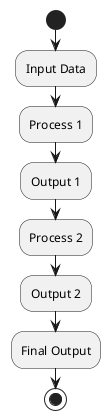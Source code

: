 @startuml
start
:Input Data;
:Process 1;
:Output 1;
:Process 2;
:Output 2;
:Final Output;
stop
@enduml


